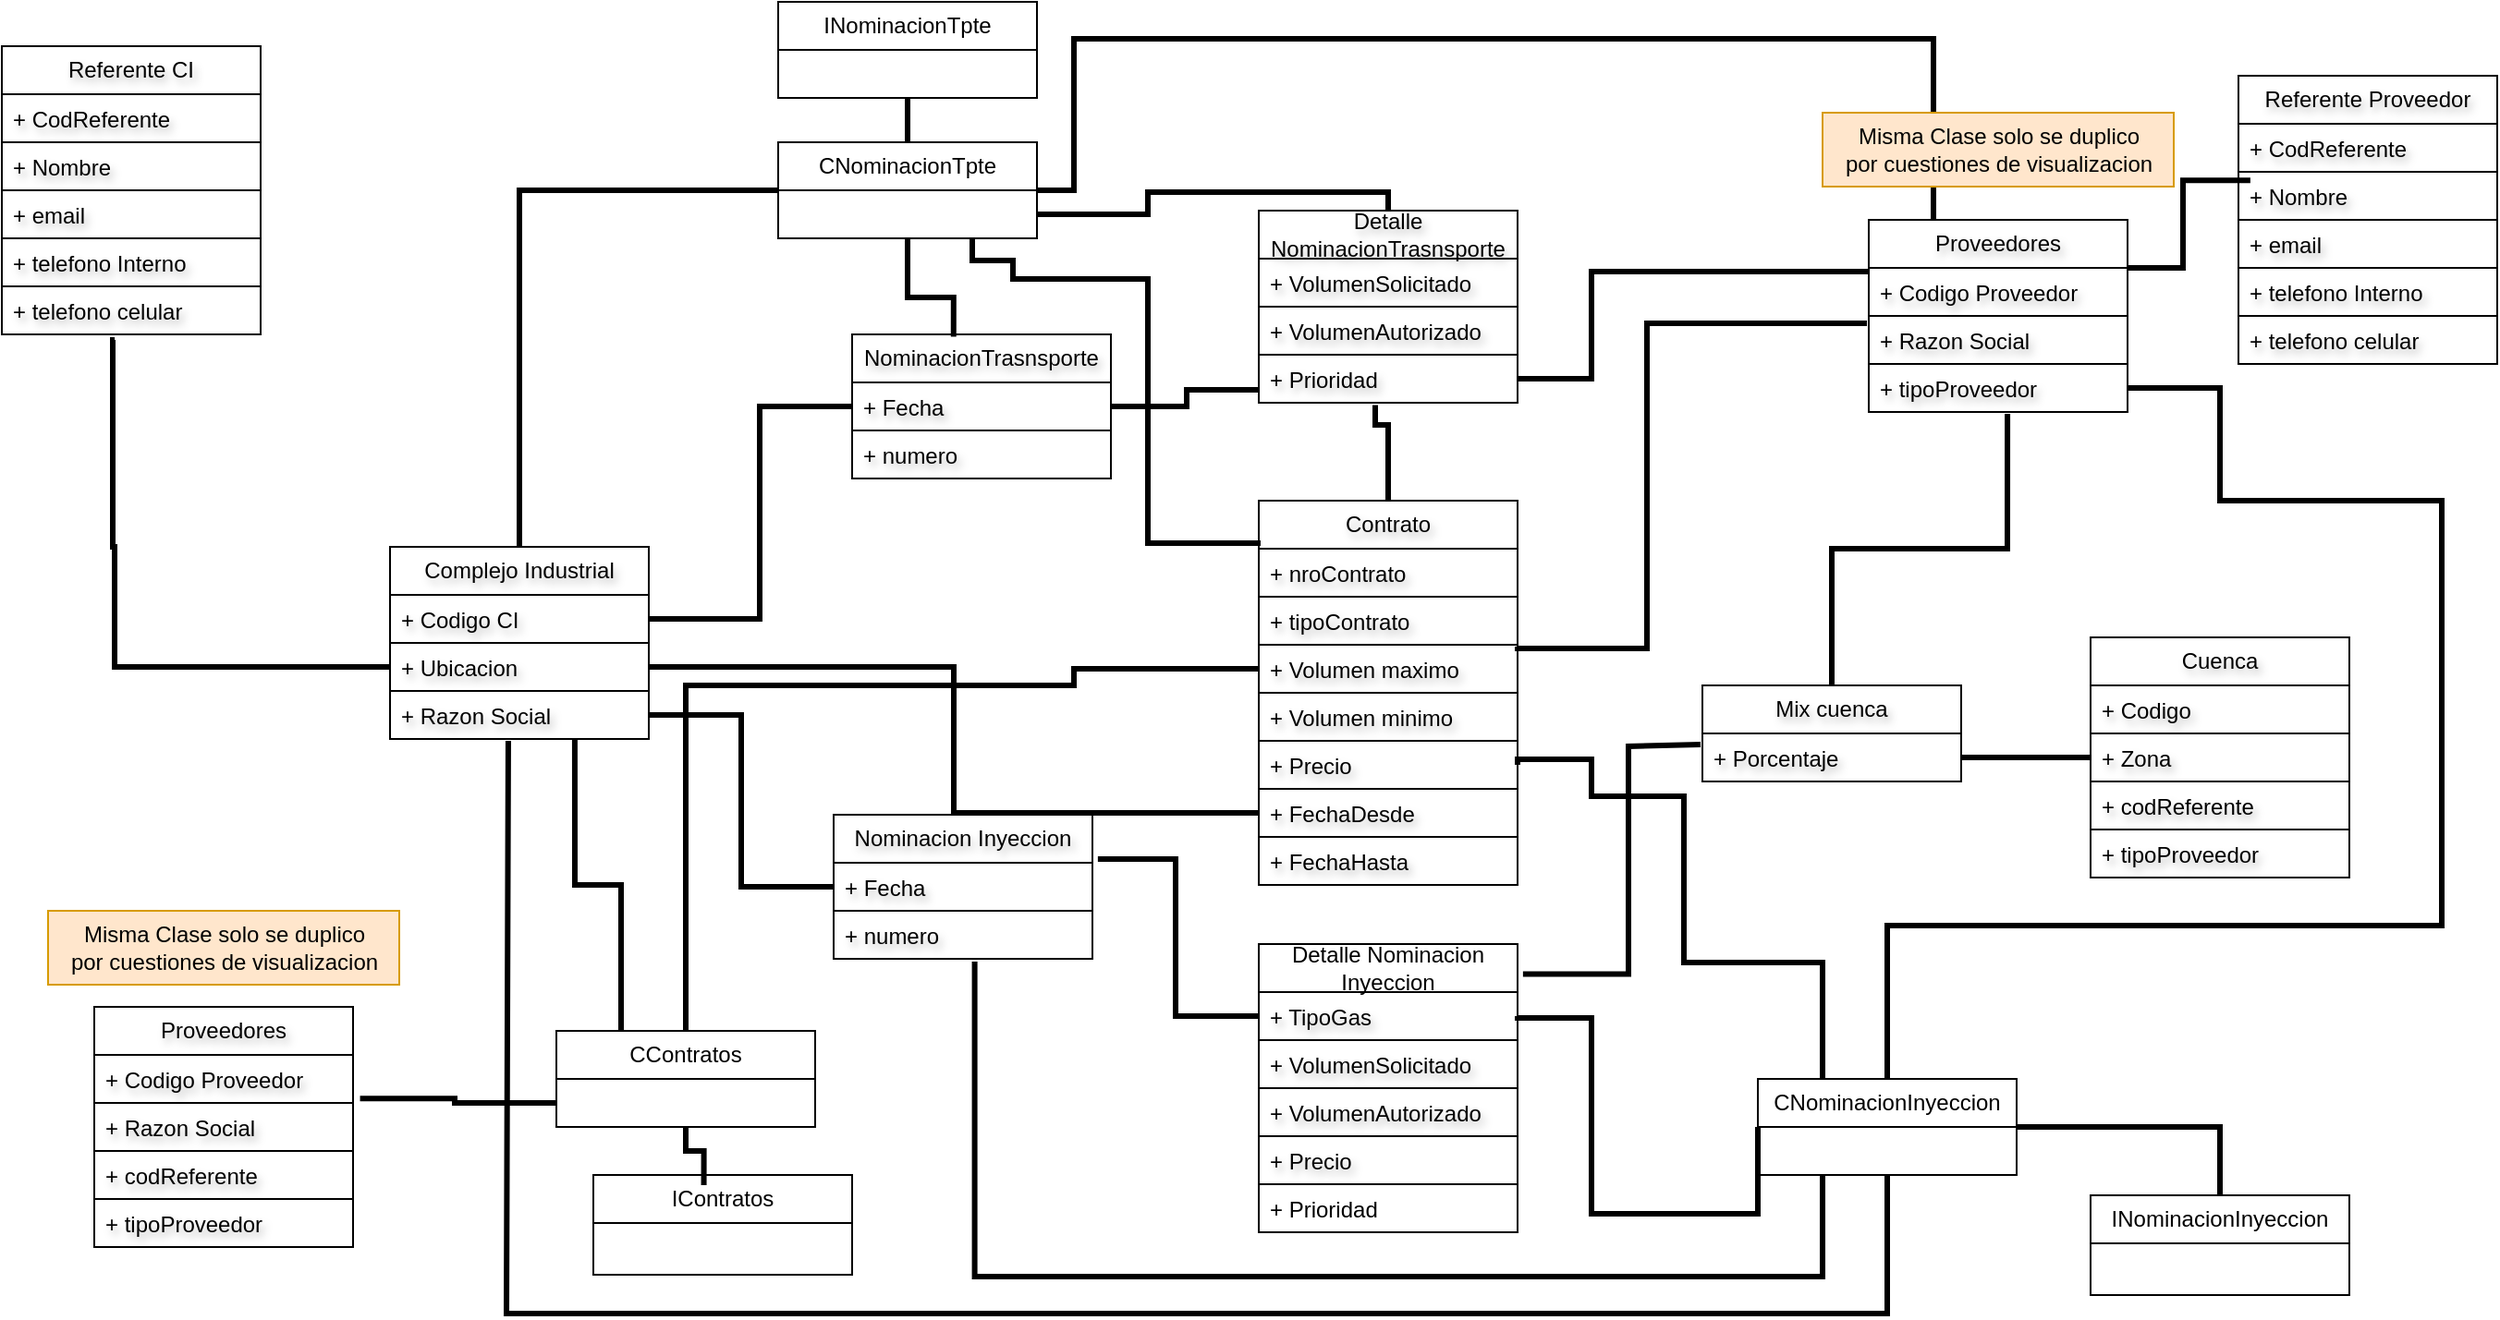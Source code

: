 <mxfile version="27.0.5">
  <diagram name="Página-1" id="GCe99-aJduzLaorJ3Yio">
    <mxGraphModel dx="3053" dy="875" grid="1" gridSize="10" guides="1" tooltips="1" connect="1" arrows="1" fold="1" page="1" pageScale="1" pageWidth="1169" pageHeight="827" background="#FFFFFF" math="0" shadow="0">
      <root>
        <mxCell id="0" />
        <mxCell id="1" parent="0" />
        <mxCell id="VGan7kLQPZTMeSA3ULGn-1" value="Complejo Industrial" style="swimlane;fontStyle=0;childLayout=stackLayout;horizontal=1;startSize=26;fillColor=none;horizontalStack=0;resizeParent=1;resizeParentMax=0;resizeLast=0;collapsible=1;marginBottom=0;whiteSpace=wrap;html=1;strokeColor=#000000;fontColor=light-dark(#000000,#000000);textShadow=1;labelBackgroundColor=none;" parent="1" vertex="1">
          <mxGeometry x="-540" y="325" width="140" height="104" as="geometry" />
        </mxCell>
        <mxCell id="VGan7kLQPZTMeSA3ULGn-2" value="+ Codigo CI" style="text;strokeColor=#000000;fillColor=none;align=left;verticalAlign=top;spacingLeft=4;spacingRight=4;overflow=hidden;rotatable=0;points=[[0,0.5],[1,0.5]];portConstraint=eastwest;whiteSpace=wrap;html=1;fontColor=light-dark(#000000,#000000);textShadow=1;labelBackgroundColor=none;" parent="VGan7kLQPZTMeSA3ULGn-1" vertex="1">
          <mxGeometry y="26" width="140" height="26" as="geometry" />
        </mxCell>
        <mxCell id="VGan7kLQPZTMeSA3ULGn-3" value="+ Ubicacion" style="text;strokeColor=#000000;fillColor=none;align=left;verticalAlign=top;spacingLeft=4;spacingRight=4;overflow=hidden;rotatable=0;points=[[0,0.5],[1,0.5]];portConstraint=eastwest;whiteSpace=wrap;html=1;fontColor=light-dark(#000000,#000000);textShadow=1;labelBackgroundColor=none;" parent="VGan7kLQPZTMeSA3ULGn-1" vertex="1">
          <mxGeometry y="52" width="140" height="26" as="geometry" />
        </mxCell>
        <mxCell id="VGan7kLQPZTMeSA3ULGn-4" value="+ Razon Social" style="text;strokeColor=#000000;fillColor=none;align=left;verticalAlign=top;spacingLeft=4;spacingRight=4;overflow=hidden;rotatable=0;points=[[0,0.5],[1,0.5]];portConstraint=eastwest;whiteSpace=wrap;html=1;fontColor=light-dark(#000000,#000000);textShadow=1;labelBackgroundColor=none;" parent="VGan7kLQPZTMeSA3ULGn-1" vertex="1">
          <mxGeometry y="78" width="140" height="26" as="geometry" />
        </mxCell>
        <mxCell id="VGan7kLQPZTMeSA3ULGn-10" value="Referente CI" style="swimlane;fontStyle=0;childLayout=stackLayout;horizontal=1;startSize=26;fillColor=none;horizontalStack=0;resizeParent=1;resizeParentMax=0;resizeLast=0;collapsible=1;marginBottom=0;whiteSpace=wrap;html=1;strokeColor=#000000;fontColor=light-dark(#000000,#000000);textShadow=1;labelBackgroundColor=none;" parent="1" vertex="1">
          <mxGeometry x="-750" y="54" width="140" height="156" as="geometry" />
        </mxCell>
        <mxCell id="VGan7kLQPZTMeSA3ULGn-11" value="+ CodReferente" style="text;strokeColor=#000000;fillColor=none;align=left;verticalAlign=top;spacingLeft=4;spacingRight=4;overflow=hidden;rotatable=0;points=[[0,0.5],[1,0.5]];portConstraint=eastwest;whiteSpace=wrap;html=1;fontColor=light-dark(#000000,#000000);textShadow=1;labelBackgroundColor=none;" parent="VGan7kLQPZTMeSA3ULGn-10" vertex="1">
          <mxGeometry y="26" width="140" height="26" as="geometry" />
        </mxCell>
        <mxCell id="VGan7kLQPZTMeSA3ULGn-12" value="+ Nombre" style="text;strokeColor=#000000;fillColor=none;align=left;verticalAlign=top;spacingLeft=4;spacingRight=4;overflow=hidden;rotatable=0;points=[[0,0.5],[1,0.5]];portConstraint=eastwest;whiteSpace=wrap;html=1;fontColor=light-dark(#000000,#000000);textShadow=1;labelBackgroundColor=none;" parent="VGan7kLQPZTMeSA3ULGn-10" vertex="1">
          <mxGeometry y="52" width="140" height="26" as="geometry" />
        </mxCell>
        <mxCell id="VGan7kLQPZTMeSA3ULGn-13" value="+ email" style="text;strokeColor=#000000;fillColor=none;align=left;verticalAlign=top;spacingLeft=4;spacingRight=4;overflow=hidden;rotatable=0;points=[[0,0.5],[1,0.5]];portConstraint=eastwest;whiteSpace=wrap;html=1;fontColor=light-dark(#000000,#000000);textShadow=1;labelBackgroundColor=none;" parent="VGan7kLQPZTMeSA3ULGn-10" vertex="1">
          <mxGeometry y="78" width="140" height="26" as="geometry" />
        </mxCell>
        <mxCell id="VGan7kLQPZTMeSA3ULGn-14" value="+ telefono Interno" style="text;strokeColor=#000000;fillColor=none;align=left;verticalAlign=top;spacingLeft=4;spacingRight=4;overflow=hidden;rotatable=0;points=[[0,0.5],[1,0.5]];portConstraint=eastwest;whiteSpace=wrap;html=1;fontColor=light-dark(#000000,#000000);textShadow=1;labelBackgroundColor=none;" parent="VGan7kLQPZTMeSA3ULGn-10" vertex="1">
          <mxGeometry y="104" width="140" height="26" as="geometry" />
        </mxCell>
        <mxCell id="VGan7kLQPZTMeSA3ULGn-15" value="+ telefono celular" style="text;strokeColor=#000000;fillColor=none;align=left;verticalAlign=top;spacingLeft=4;spacingRight=4;overflow=hidden;rotatable=0;points=[[0,0.5],[1,0.5]];portConstraint=eastwest;whiteSpace=wrap;html=1;fontColor=light-dark(#000000,#000000);textShadow=1;labelBackgroundColor=none;" parent="VGan7kLQPZTMeSA3ULGn-10" vertex="1">
          <mxGeometry y="130" width="140" height="26" as="geometry" />
        </mxCell>
        <mxCell id="VGan7kLQPZTMeSA3ULGn-16" value="Proveedores" style="swimlane;fontStyle=0;childLayout=stackLayout;horizontal=1;startSize=26;fillColor=none;horizontalStack=0;resizeParent=1;resizeParentMax=0;resizeLast=0;collapsible=1;marginBottom=0;whiteSpace=wrap;html=1;strokeColor=#000000;fontColor=light-dark(#000000,#000000);textShadow=1;labelBackgroundColor=none;" parent="1" vertex="1">
          <mxGeometry x="260" y="148" width="140" height="104" as="geometry" />
        </mxCell>
        <mxCell id="VGan7kLQPZTMeSA3ULGn-17" value="+ Codigo Proveedor" style="text;strokeColor=#000000;fillColor=none;align=left;verticalAlign=top;spacingLeft=4;spacingRight=4;overflow=hidden;rotatable=0;points=[[0,0.5],[1,0.5]];portConstraint=eastwest;whiteSpace=wrap;html=1;fontColor=light-dark(#000000,#000000);textShadow=1;labelBackgroundColor=none;" parent="VGan7kLQPZTMeSA3ULGn-16" vertex="1">
          <mxGeometry y="26" width="140" height="26" as="geometry" />
        </mxCell>
        <mxCell id="VGan7kLQPZTMeSA3ULGn-19" value="+ Razon Social" style="text;strokeColor=#000000;fillColor=none;align=left;verticalAlign=top;spacingLeft=4;spacingRight=4;overflow=hidden;rotatable=0;points=[[0,0.5],[1,0.5]];portConstraint=eastwest;whiteSpace=wrap;html=1;fontColor=light-dark(#000000,#000000);textShadow=1;labelBackgroundColor=none;" parent="VGan7kLQPZTMeSA3ULGn-16" vertex="1">
          <mxGeometry y="52" width="140" height="26" as="geometry" />
        </mxCell>
        <mxCell id="VGan7kLQPZTMeSA3ULGn-21" value="+ tipoProveedor" style="text;strokeColor=#000000;fillColor=none;align=left;verticalAlign=top;spacingLeft=4;spacingRight=4;overflow=hidden;rotatable=0;points=[[0,0.5],[1,0.5]];portConstraint=eastwest;whiteSpace=wrap;html=1;fontColor=light-dark(#000000,#000000);textShadow=1;labelBackgroundColor=none;" parent="VGan7kLQPZTMeSA3ULGn-16" vertex="1">
          <mxGeometry y="78" width="140" height="26" as="geometry" />
        </mxCell>
        <mxCell id="VGan7kLQPZTMeSA3ULGn-22" value="Referente Proveedor" style="swimlane;fontStyle=0;childLayout=stackLayout;horizontal=1;startSize=26;fillColor=none;horizontalStack=0;resizeParent=1;resizeParentMax=0;resizeLast=0;collapsible=1;marginBottom=0;whiteSpace=wrap;html=1;strokeColor=#000000;fontColor=light-dark(#000000,#000000);textShadow=1;labelBackgroundColor=none;" parent="1" vertex="1">
          <mxGeometry x="460" y="70" width="140" height="156" as="geometry" />
        </mxCell>
        <mxCell id="VGan7kLQPZTMeSA3ULGn-23" value="+ CodReferente" style="text;strokeColor=#000000;fillColor=none;align=left;verticalAlign=top;spacingLeft=4;spacingRight=4;overflow=hidden;rotatable=0;points=[[0,0.5],[1,0.5]];portConstraint=eastwest;whiteSpace=wrap;html=1;fontColor=light-dark(#000000,#000000);textShadow=1;labelBackgroundColor=none;" parent="VGan7kLQPZTMeSA3ULGn-22" vertex="1">
          <mxGeometry y="26" width="140" height="26" as="geometry" />
        </mxCell>
        <mxCell id="VGan7kLQPZTMeSA3ULGn-24" value="+ Nombre" style="text;strokeColor=#000000;fillColor=none;align=left;verticalAlign=top;spacingLeft=4;spacingRight=4;overflow=hidden;rotatable=0;points=[[0,0.5],[1,0.5]];portConstraint=eastwest;whiteSpace=wrap;html=1;fontColor=light-dark(#000000,#000000);textShadow=1;labelBackgroundColor=none;" parent="VGan7kLQPZTMeSA3ULGn-22" vertex="1">
          <mxGeometry y="52" width="140" height="26" as="geometry" />
        </mxCell>
        <mxCell id="VGan7kLQPZTMeSA3ULGn-25" value="+ email" style="text;strokeColor=#000000;fillColor=none;align=left;verticalAlign=top;spacingLeft=4;spacingRight=4;overflow=hidden;rotatable=0;points=[[0,0.5],[1,0.5]];portConstraint=eastwest;whiteSpace=wrap;html=1;fontColor=light-dark(#000000,#000000);textShadow=1;labelBackgroundColor=none;" parent="VGan7kLQPZTMeSA3ULGn-22" vertex="1">
          <mxGeometry y="78" width="140" height="26" as="geometry" />
        </mxCell>
        <mxCell id="VGan7kLQPZTMeSA3ULGn-26" value="+ telefono Interno" style="text;strokeColor=#000000;fillColor=none;align=left;verticalAlign=top;spacingLeft=4;spacingRight=4;overflow=hidden;rotatable=0;points=[[0,0.5],[1,0.5]];portConstraint=eastwest;whiteSpace=wrap;html=1;fontColor=light-dark(#000000,#000000);textShadow=1;labelBackgroundColor=none;" parent="VGan7kLQPZTMeSA3ULGn-22" vertex="1">
          <mxGeometry y="104" width="140" height="26" as="geometry" />
        </mxCell>
        <mxCell id="VGan7kLQPZTMeSA3ULGn-27" value="+ telefono celular" style="text;strokeColor=#000000;fillColor=none;align=left;verticalAlign=top;spacingLeft=4;spacingRight=4;overflow=hidden;rotatable=0;points=[[0,0.5],[1,0.5]];portConstraint=eastwest;whiteSpace=wrap;html=1;fontColor=light-dark(#000000,#000000);textShadow=1;labelBackgroundColor=none;" parent="VGan7kLQPZTMeSA3ULGn-22" vertex="1">
          <mxGeometry y="130" width="140" height="26" as="geometry" />
        </mxCell>
        <mxCell id="VGan7kLQPZTMeSA3ULGn-28" value="Cuenca" style="swimlane;fontStyle=0;childLayout=stackLayout;horizontal=1;startSize=26;fillColor=none;horizontalStack=0;resizeParent=1;resizeParentMax=0;resizeLast=0;collapsible=1;marginBottom=0;whiteSpace=wrap;html=1;strokeColor=#000000;fontColor=light-dark(#000000,#000000);textShadow=1;labelBackgroundColor=none;" parent="1" vertex="1">
          <mxGeometry x="380" y="374" width="140" height="130" as="geometry" />
        </mxCell>
        <mxCell id="VGan7kLQPZTMeSA3ULGn-29" value="+ Codigo" style="text;strokeColor=#000000;fillColor=none;align=left;verticalAlign=top;spacingLeft=4;spacingRight=4;overflow=hidden;rotatable=0;points=[[0,0.5],[1,0.5]];portConstraint=eastwest;whiteSpace=wrap;html=1;fontColor=light-dark(#000000,#000000);textShadow=1;labelBackgroundColor=none;" parent="VGan7kLQPZTMeSA3ULGn-28" vertex="1">
          <mxGeometry y="26" width="140" height="26" as="geometry" />
        </mxCell>
        <mxCell id="VGan7kLQPZTMeSA3ULGn-30" value="+ Zona" style="text;strokeColor=#000000;fillColor=none;align=left;verticalAlign=top;spacingLeft=4;spacingRight=4;overflow=hidden;rotatable=0;points=[[0,0.5],[1,0.5]];portConstraint=eastwest;whiteSpace=wrap;html=1;fontColor=light-dark(#000000,#000000);textShadow=1;labelBackgroundColor=none;" parent="VGan7kLQPZTMeSA3ULGn-28" vertex="1">
          <mxGeometry y="52" width="140" height="26" as="geometry" />
        </mxCell>
        <mxCell id="VGan7kLQPZTMeSA3ULGn-31" value="+ codReferente" style="text;strokeColor=#000000;fillColor=none;align=left;verticalAlign=top;spacingLeft=4;spacingRight=4;overflow=hidden;rotatable=0;points=[[0,0.5],[1,0.5]];portConstraint=eastwest;whiteSpace=wrap;html=1;fontColor=light-dark(#000000,#000000);textShadow=1;labelBackgroundColor=none;" parent="VGan7kLQPZTMeSA3ULGn-28" vertex="1">
          <mxGeometry y="78" width="140" height="26" as="geometry" />
        </mxCell>
        <mxCell id="VGan7kLQPZTMeSA3ULGn-32" value="+ tipoProveedor" style="text;strokeColor=#000000;fillColor=none;align=left;verticalAlign=top;spacingLeft=4;spacingRight=4;overflow=hidden;rotatable=0;points=[[0,0.5],[1,0.5]];portConstraint=eastwest;whiteSpace=wrap;html=1;fontColor=light-dark(#000000,#000000);textShadow=1;labelBackgroundColor=none;" parent="VGan7kLQPZTMeSA3ULGn-28" vertex="1">
          <mxGeometry y="104" width="140" height="26" as="geometry" />
        </mxCell>
        <mxCell id="VGan7kLQPZTMeSA3ULGn-33" value="Mix cuenca" style="swimlane;fontStyle=0;childLayout=stackLayout;horizontal=1;startSize=26;fillColor=none;horizontalStack=0;resizeParent=1;resizeParentMax=0;resizeLast=0;collapsible=1;marginBottom=0;whiteSpace=wrap;html=1;strokeColor=#000000;fontColor=light-dark(#000000,#000000);textShadow=1;labelBackgroundColor=none;" parent="1" vertex="1">
          <mxGeometry x="170" y="400" width="140" height="52" as="geometry" />
        </mxCell>
        <mxCell id="VGan7kLQPZTMeSA3ULGn-36" value="+ Porcentaje" style="text;strokeColor=#000000;fillColor=none;align=left;verticalAlign=top;spacingLeft=4;spacingRight=4;overflow=hidden;rotatable=0;points=[[0,0.5],[1,0.5]];portConstraint=eastwest;whiteSpace=wrap;html=1;fontColor=light-dark(#000000,#000000);textShadow=1;labelBackgroundColor=none;" parent="VGan7kLQPZTMeSA3ULGn-33" vertex="1">
          <mxGeometry y="26" width="140" height="26" as="geometry" />
        </mxCell>
        <mxCell id="VGan7kLQPZTMeSA3ULGn-39" value="NominacionTrasnsporte" style="swimlane;fontStyle=0;childLayout=stackLayout;horizontal=1;startSize=26;fillColor=none;horizontalStack=0;resizeParent=1;resizeParentMax=0;resizeLast=0;collapsible=1;marginBottom=0;whiteSpace=wrap;html=1;strokeColor=#000000;fontColor=light-dark(#000000,#000000);textShadow=1;labelBackgroundColor=none;" parent="1" vertex="1">
          <mxGeometry x="-290" y="210" width="140" height="78" as="geometry" />
        </mxCell>
        <mxCell id="VGan7kLQPZTMeSA3ULGn-41" value="+ Fecha" style="text;strokeColor=#000000;fillColor=none;align=left;verticalAlign=top;spacingLeft=4;spacingRight=4;overflow=hidden;rotatable=0;points=[[0,0.5],[1,0.5]];portConstraint=eastwest;whiteSpace=wrap;html=1;fontColor=light-dark(#000000,#000000);textShadow=1;labelBackgroundColor=none;" parent="VGan7kLQPZTMeSA3ULGn-39" vertex="1">
          <mxGeometry y="26" width="140" height="26" as="geometry" />
        </mxCell>
        <mxCell id="VGan7kLQPZTMeSA3ULGn-42" value="+ numero" style="text;strokeColor=#000000;fillColor=none;align=left;verticalAlign=top;spacingLeft=4;spacingRight=4;overflow=hidden;rotatable=0;points=[[0,0.5],[1,0.5]];portConstraint=eastwest;whiteSpace=wrap;html=1;fontColor=light-dark(#000000,#000000);textShadow=1;labelBackgroundColor=none;" parent="VGan7kLQPZTMeSA3ULGn-39" vertex="1">
          <mxGeometry y="52" width="140" height="26" as="geometry" />
        </mxCell>
        <mxCell id="VGan7kLQPZTMeSA3ULGn-43" value="Detalle NominacionTrasnsporte" style="swimlane;fontStyle=0;childLayout=stackLayout;horizontal=1;startSize=26;fillColor=none;horizontalStack=0;resizeParent=1;resizeParentMax=0;resizeLast=0;collapsible=1;marginBottom=0;whiteSpace=wrap;html=1;strokeColor=#000000;fontColor=light-dark(#000000,#000000);textShadow=1;labelBackgroundColor=none;" parent="1" vertex="1">
          <mxGeometry x="-70" y="143" width="140" height="104" as="geometry" />
        </mxCell>
        <mxCell id="VGan7kLQPZTMeSA3ULGn-54" value="+ VolumenSolicitado" style="text;strokeColor=#000000;fillColor=none;align=left;verticalAlign=top;spacingLeft=4;spacingRight=4;overflow=hidden;rotatable=0;points=[[0,0.5],[1,0.5]];portConstraint=eastwest;whiteSpace=wrap;html=1;fontColor=light-dark(#000000,#000000);textShadow=1;labelBackgroundColor=none;" parent="VGan7kLQPZTMeSA3ULGn-43" vertex="1">
          <mxGeometry y="26" width="140" height="26" as="geometry" />
        </mxCell>
        <mxCell id="VGan7kLQPZTMeSA3ULGn-77" value="+ VolumenAutorizado" style="text;strokeColor=#000000;fillColor=none;align=left;verticalAlign=top;spacingLeft=4;spacingRight=4;overflow=hidden;rotatable=0;points=[[0,0.5],[1,0.5]];portConstraint=eastwest;whiteSpace=wrap;html=1;fontColor=light-dark(#000000,#000000);textShadow=1;labelBackgroundColor=none;" parent="VGan7kLQPZTMeSA3ULGn-43" vertex="1">
          <mxGeometry y="52" width="140" height="26" as="geometry" />
        </mxCell>
        <mxCell id="VGan7kLQPZTMeSA3ULGn-83" value="+ Prioridad" style="text;strokeColor=#000000;fillColor=none;align=left;verticalAlign=top;spacingLeft=4;spacingRight=4;overflow=hidden;rotatable=0;points=[[0,0.5],[1,0.5]];portConstraint=eastwest;whiteSpace=wrap;html=1;fontColor=light-dark(#000000,#000000);textShadow=1;labelBackgroundColor=none;" parent="VGan7kLQPZTMeSA3ULGn-43" vertex="1">
          <mxGeometry y="78" width="140" height="26" as="geometry" />
        </mxCell>
        <mxCell id="VGan7kLQPZTMeSA3ULGn-48" value="Contrato" style="swimlane;fontStyle=0;childLayout=stackLayout;horizontal=1;startSize=26;fillColor=none;horizontalStack=0;resizeParent=1;resizeParentMax=0;resizeLast=0;collapsible=1;marginBottom=0;whiteSpace=wrap;html=1;strokeColor=#000000;fontColor=light-dark(#000000,#000000);textShadow=1;labelBackgroundColor=none;" parent="1" vertex="1">
          <mxGeometry x="-70" y="300" width="140" height="208" as="geometry" />
        </mxCell>
        <mxCell id="VGan7kLQPZTMeSA3ULGn-51" value="+ nroContrato" style="text;strokeColor=#000000;fillColor=none;align=left;verticalAlign=top;spacingLeft=4;spacingRight=4;overflow=hidden;rotatable=0;points=[[0,0.5],[1,0.5]];portConstraint=eastwest;whiteSpace=wrap;html=1;fontColor=light-dark(#000000,#000000);textShadow=1;labelBackgroundColor=none;" parent="VGan7kLQPZTMeSA3ULGn-48" vertex="1">
          <mxGeometry y="26" width="140" height="26" as="geometry" />
        </mxCell>
        <mxCell id="32Bs2RYFJgBPCzU-_EG5-1" value="+ tipoContrato" style="text;strokeColor=#000000;fillColor=none;align=left;verticalAlign=top;spacingLeft=4;spacingRight=4;overflow=hidden;rotatable=0;points=[[0,0.5],[1,0.5]];portConstraint=eastwest;whiteSpace=wrap;html=1;fontColor=light-dark(#000000,#000000);textShadow=1;labelBackgroundColor=none;" vertex="1" parent="VGan7kLQPZTMeSA3ULGn-48">
          <mxGeometry y="52" width="140" height="26" as="geometry" />
        </mxCell>
        <mxCell id="VGan7kLQPZTMeSA3ULGn-52" value="+ Volumen maximo" style="text;strokeColor=#000000;fillColor=none;align=left;verticalAlign=top;spacingLeft=4;spacingRight=4;overflow=hidden;rotatable=0;points=[[0,0.5],[1,0.5]];portConstraint=eastwest;whiteSpace=wrap;html=1;fontColor=light-dark(#000000,#000000);textShadow=1;labelBackgroundColor=none;" parent="VGan7kLQPZTMeSA3ULGn-48" vertex="1">
          <mxGeometry y="78" width="140" height="26" as="geometry" />
        </mxCell>
        <mxCell id="VGan7kLQPZTMeSA3ULGn-53" value="+ Volumen minimo" style="text;strokeColor=#000000;fillColor=none;align=left;verticalAlign=top;spacingLeft=4;spacingRight=4;overflow=hidden;rotatable=0;points=[[0,0.5],[1,0.5]];portConstraint=eastwest;whiteSpace=wrap;html=1;fontColor=light-dark(#000000,#000000);textShadow=1;labelBackgroundColor=none;" parent="VGan7kLQPZTMeSA3ULGn-48" vertex="1">
          <mxGeometry y="104" width="140" height="26" as="geometry" />
        </mxCell>
        <mxCell id="VGan7kLQPZTMeSA3ULGn-81" value="+ Precio" style="text;strokeColor=#000000;fillColor=none;align=left;verticalAlign=top;spacingLeft=4;spacingRight=4;overflow=hidden;rotatable=0;points=[[0,0.5],[1,0.5]];portConstraint=eastwest;whiteSpace=wrap;html=1;fontColor=light-dark(#000000,#000000);textShadow=1;labelBackgroundColor=none;" parent="VGan7kLQPZTMeSA3ULGn-48" vertex="1">
          <mxGeometry y="130" width="140" height="26" as="geometry" />
        </mxCell>
        <mxCell id="7eYW0PazJ9Sigi7mt6hR-1" value="+ FechaDesde" style="text;strokeColor=#000000;fillColor=none;align=left;verticalAlign=top;spacingLeft=4;spacingRight=4;overflow=hidden;rotatable=0;points=[[0,0.5],[1,0.5]];portConstraint=eastwest;whiteSpace=wrap;html=1;fontColor=light-dark(#000000,#000000);textShadow=1;labelBackgroundColor=none;" parent="VGan7kLQPZTMeSA3ULGn-48" vertex="1">
          <mxGeometry y="156" width="140" height="26" as="geometry" />
        </mxCell>
        <mxCell id="7eYW0PazJ9Sigi7mt6hR-2" value="+ FechaHasta" style="text;strokeColor=#000000;fillColor=none;align=left;verticalAlign=top;spacingLeft=4;spacingRight=4;overflow=hidden;rotatable=0;points=[[0,0.5],[1,0.5]];portConstraint=eastwest;whiteSpace=wrap;html=1;fontColor=light-dark(#000000,#000000);textShadow=1;labelBackgroundColor=none;" parent="VGan7kLQPZTMeSA3ULGn-48" vertex="1">
          <mxGeometry y="182" width="140" height="26" as="geometry" />
        </mxCell>
        <mxCell id="VGan7kLQPZTMeSA3ULGn-55" value="Nominacion Inyeccion" style="swimlane;fontStyle=0;childLayout=stackLayout;horizontal=1;startSize=26;fillColor=none;horizontalStack=0;resizeParent=1;resizeParentMax=0;resizeLast=0;collapsible=1;marginBottom=0;whiteSpace=wrap;html=1;strokeColor=#000000;fontColor=light-dark(#000000,#000000);textShadow=1;labelBackgroundColor=none;" parent="1" vertex="1">
          <mxGeometry x="-300" y="470" width="140" height="78" as="geometry" />
        </mxCell>
        <mxCell id="VGan7kLQPZTMeSA3ULGn-57" value="+ Fecha" style="text;strokeColor=#000000;fillColor=none;align=left;verticalAlign=top;spacingLeft=4;spacingRight=4;overflow=hidden;rotatable=0;points=[[0,0.5],[1,0.5]];portConstraint=eastwest;whiteSpace=wrap;html=1;fontColor=light-dark(#000000,#000000);textShadow=1;labelBackgroundColor=none;" parent="VGan7kLQPZTMeSA3ULGn-55" vertex="1">
          <mxGeometry y="26" width="140" height="26" as="geometry" />
        </mxCell>
        <mxCell id="VGan7kLQPZTMeSA3ULGn-58" value="+ numero" style="text;strokeColor=#000000;fillColor=none;align=left;verticalAlign=top;spacingLeft=4;spacingRight=4;overflow=hidden;rotatable=0;points=[[0,0.5],[1,0.5]];portConstraint=eastwest;whiteSpace=wrap;html=1;fontColor=light-dark(#000000,#000000);textShadow=1;labelBackgroundColor=none;" parent="VGan7kLQPZTMeSA3ULGn-55" vertex="1">
          <mxGeometry y="52" width="140" height="26" as="geometry" />
        </mxCell>
        <mxCell id="VGan7kLQPZTMeSA3ULGn-59" value="Detalle Nominacion Inyeccion" style="swimlane;fontStyle=0;childLayout=stackLayout;horizontal=1;startSize=26;fillColor=none;horizontalStack=0;resizeParent=1;resizeParentMax=0;resizeLast=0;collapsible=1;marginBottom=0;whiteSpace=wrap;html=1;strokeColor=#000000;fontColor=light-dark(#000000,#000000);" parent="1" vertex="1">
          <mxGeometry x="-70" y="540" width="140" height="156" as="geometry" />
        </mxCell>
        <mxCell id="VGan7kLQPZTMeSA3ULGn-66" value="+ TipoGas" style="text;strokeColor=#000000;fillColor=none;align=left;verticalAlign=top;spacingLeft=4;spacingRight=4;overflow=hidden;rotatable=0;points=[[0,0.5],[1,0.5]];portConstraint=eastwest;whiteSpace=wrap;html=1;fontColor=light-dark(#000000,#000000);textShadow=1;labelBackgroundColor=none;" parent="VGan7kLQPZTMeSA3ULGn-59" vertex="1">
          <mxGeometry y="26" width="140" height="26" as="geometry" />
        </mxCell>
        <mxCell id="VGan7kLQPZTMeSA3ULGn-65" value="+ VolumenSolicitado" style="text;strokeColor=#000000;fillColor=none;align=left;verticalAlign=top;spacingLeft=4;spacingRight=4;overflow=hidden;rotatable=0;points=[[0,0.5],[1,0.5]];portConstraint=eastwest;whiteSpace=wrap;html=1;fontColor=light-dark(#000000,#000000);textShadow=1;labelBackgroundColor=none;" parent="VGan7kLQPZTMeSA3ULGn-59" vertex="1">
          <mxGeometry y="52" width="140" height="26" as="geometry" />
        </mxCell>
        <mxCell id="VGan7kLQPZTMeSA3ULGn-78" value="+ VolumenAutorizado" style="text;strokeColor=#000000;fillColor=none;align=left;verticalAlign=top;spacingLeft=4;spacingRight=4;overflow=hidden;rotatable=0;points=[[0,0.5],[1,0.5]];portConstraint=eastwest;whiteSpace=wrap;html=1;fontColor=light-dark(#000000,#000000);textShadow=1;labelBackgroundColor=none;" parent="VGan7kLQPZTMeSA3ULGn-59" vertex="1">
          <mxGeometry y="78" width="140" height="26" as="geometry" />
        </mxCell>
        <mxCell id="VGan7kLQPZTMeSA3ULGn-82" value="+ Precio" style="text;strokeColor=#000000;fillColor=none;align=left;verticalAlign=top;spacingLeft=4;spacingRight=4;overflow=hidden;rotatable=0;points=[[0,0.5],[1,0.5]];portConstraint=eastwest;whiteSpace=wrap;html=1;fontColor=light-dark(#000000,#000000);textShadow=1;labelBackgroundColor=none;" parent="VGan7kLQPZTMeSA3ULGn-59" vertex="1">
          <mxGeometry y="104" width="140" height="26" as="geometry" />
        </mxCell>
        <mxCell id="VGan7kLQPZTMeSA3ULGn-84" value="+ Prioridad" style="text;strokeColor=#000000;fillColor=none;align=left;verticalAlign=top;spacingLeft=4;spacingRight=4;overflow=hidden;rotatable=0;points=[[0,0.5],[1,0.5]];portConstraint=eastwest;whiteSpace=wrap;html=1;fontColor=light-dark(#000000,#000000);" parent="VGan7kLQPZTMeSA3ULGn-59" vertex="1">
          <mxGeometry y="130" width="140" height="26" as="geometry" />
        </mxCell>
        <mxCell id="VGan7kLQPZTMeSA3ULGn-72" value="" style="endArrow=none;html=1;rounded=0;exitX=0;exitY=0.5;exitDx=0;exitDy=0;entryX=0.436;entryY=1.115;entryDx=0;entryDy=0;entryPerimeter=0;strokeColor=#000000;fontColor=light-dark(#000000,#000000);textShadow=1;labelBackgroundColor=none;edgeStyle=orthogonalEdgeStyle;strokeWidth=3;" parent="1" source="VGan7kLQPZTMeSA3ULGn-3" target="VGan7kLQPZTMeSA3ULGn-15" edge="1">
          <mxGeometry width="50" height="50" relative="1" as="geometry">
            <mxPoint x="-150" y="570" as="sourcePoint" />
            <mxPoint x="-100" y="520" as="targetPoint" />
            <Array as="points">
              <mxPoint x="-689" y="390" />
              <mxPoint x="-689" y="325" />
              <mxPoint x="-690" y="213" />
            </Array>
          </mxGeometry>
        </mxCell>
        <mxCell id="VGan7kLQPZTMeSA3ULGn-73" value="" style="endArrow=none;html=1;rounded=0;exitX=1;exitY=0.5;exitDx=0;exitDy=0;edgeStyle=orthogonalEdgeStyle;strokeColor=#000000;fontColor=light-dark(#000000,#000000);textShadow=1;labelBackgroundColor=none;strokeWidth=3;entryX=0;entryY=0.5;entryDx=0;entryDy=0;" parent="1" source="VGan7kLQPZTMeSA3ULGn-2" target="VGan7kLQPZTMeSA3ULGn-41" edge="1">
          <mxGeometry width="50" height="50" relative="1" as="geometry">
            <mxPoint x="-150" y="570" as="sourcePoint" />
            <mxPoint x="-340" y="250" as="targetPoint" />
            <Array as="points">
              <mxPoint x="-340" y="364" />
              <mxPoint x="-340" y="249" />
            </Array>
          </mxGeometry>
        </mxCell>
        <mxCell id="VGan7kLQPZTMeSA3ULGn-74" value="" style="endArrow=none;html=1;rounded=0;exitX=1;exitY=0.5;exitDx=0;exitDy=0;entryX=0;entryY=0.5;entryDx=0;entryDy=0;edgeStyle=orthogonalEdgeStyle;strokeColor=#000000;fontColor=light-dark(#000000,#000000);textShadow=1;labelBackgroundColor=none;strokeWidth=3;" parent="1" source="VGan7kLQPZTMeSA3ULGn-3" target="7eYW0PazJ9Sigi7mt6hR-1" edge="1">
          <mxGeometry width="50" height="50" relative="1" as="geometry">
            <mxPoint x="-510" y="389" as="sourcePoint" />
            <mxPoint x="-70" y="379" as="targetPoint" />
          </mxGeometry>
        </mxCell>
        <mxCell id="VGan7kLQPZTMeSA3ULGn-75" value="" style="endArrow=none;html=1;rounded=0;exitX=1;exitY=0.5;exitDx=0;exitDy=0;entryX=0;entryY=0.5;entryDx=0;entryDy=0;edgeStyle=orthogonalEdgeStyle;strokeColor=#000000;fontColor=light-dark(#000000,#000000);textShadow=1;labelBackgroundColor=none;strokeWidth=3;" parent="1" source="VGan7kLQPZTMeSA3ULGn-4" target="VGan7kLQPZTMeSA3ULGn-57" edge="1">
          <mxGeometry width="50" height="50" relative="1" as="geometry">
            <mxPoint x="-500" y="399" as="sourcePoint" />
            <mxPoint x="-318" y="276" as="targetPoint" />
          </mxGeometry>
        </mxCell>
        <mxCell id="VGan7kLQPZTMeSA3ULGn-76" value="" style="endArrow=none;html=1;rounded=0;exitX=1.021;exitY=-0.077;exitDx=0;exitDy=0;edgeStyle=orthogonalEdgeStyle;exitPerimeter=0;strokeColor=#000000;fontColor=light-dark(#000000,#000000);textShadow=1;labelBackgroundColor=none;strokeWidth=3;entryX=0;entryY=0.5;entryDx=0;entryDy=0;" parent="1" source="VGan7kLQPZTMeSA3ULGn-57" target="VGan7kLQPZTMeSA3ULGn-66" edge="1">
          <mxGeometry width="50" height="50" relative="1" as="geometry">
            <mxPoint x="-510" y="441" as="sourcePoint" />
            <mxPoint x="-110" y="579" as="targetPoint" />
          </mxGeometry>
        </mxCell>
        <mxCell id="VGan7kLQPZTMeSA3ULGn-79" value="" style="endArrow=none;html=1;rounded=0;exitX=1;exitY=0.5;exitDx=0;exitDy=0;edgeStyle=orthogonalEdgeStyle;strokeColor=#000000;fontColor=light-dark(#000000,#000000);textShadow=1;labelBackgroundColor=none;strokeWidth=3;" parent="1" edge="1">
          <mxGeometry width="50" height="50" relative="1" as="geometry">
            <mxPoint x="-150" y="249" as="sourcePoint" />
            <mxPoint x="-70" y="240" as="targetPoint" />
            <Array as="points">
              <mxPoint x="-109" y="249" />
              <mxPoint x="-109" y="240" />
            </Array>
          </mxGeometry>
        </mxCell>
        <mxCell id="VGan7kLQPZTMeSA3ULGn-80" value="" style="endArrow=none;html=1;rounded=0;exitX=1;exitY=0.5;exitDx=0;exitDy=0;entryX=-0.007;entryY=0.154;entryDx=0;entryDy=0;edgeStyle=orthogonalEdgeStyle;entryPerimeter=0;strokeColor=#000000;fontColor=light-dark(#000000,#000000);textShadow=1;labelBackgroundColor=none;strokeWidth=3;" parent="1" target="VGan7kLQPZTMeSA3ULGn-19" edge="1">
          <mxGeometry width="50" height="50" relative="1" as="geometry">
            <mxPoint x="70" y="379" as="sourcePoint" />
            <mxPoint x="520" y="404.5" as="targetPoint" />
            <Array as="points">
              <mxPoint x="70" y="380" />
              <mxPoint x="140" y="380" />
              <mxPoint x="140" y="204" />
            </Array>
          </mxGeometry>
        </mxCell>
        <mxCell id="VGan7kLQPZTMeSA3ULGn-87" value="" style="endArrow=none;html=1;rounded=0;exitX=0;exitY=0.5;exitDx=0;exitDy=0;entryX=1;entryY=0.5;entryDx=0;entryDy=0;edgeStyle=orthogonalEdgeStyle;strokeColor=#000000;fontColor=light-dark(#000000,#000000);textShadow=1;labelBackgroundColor=none;strokeWidth=3;" parent="1" source="VGan7kLQPZTMeSA3ULGn-30" edge="1">
          <mxGeometry width="50" height="50" relative="1" as="geometry">
            <mxPoint x="80" y="675" as="sourcePoint" />
            <mxPoint x="310" y="439" as="targetPoint" />
          </mxGeometry>
        </mxCell>
        <mxCell id="VGan7kLQPZTMeSA3ULGn-88" value="" style="endArrow=none;html=1;rounded=0;exitX=0.5;exitY=0;exitDx=0;exitDy=0;entryX=0.536;entryY=1.038;entryDx=0;entryDy=0;edgeStyle=orthogonalEdgeStyle;entryPerimeter=0;strokeColor=#000000;fontColor=light-dark(#000000,#000000);textShadow=1;labelBackgroundColor=none;strokeWidth=3;" parent="1" source="VGan7kLQPZTMeSA3ULGn-33" target="VGan7kLQPZTMeSA3ULGn-21" edge="1">
          <mxGeometry width="50" height="50" relative="1" as="geometry">
            <mxPoint x="440" y="689" as="sourcePoint" />
            <mxPoint x="600" y="702" as="targetPoint" />
          </mxGeometry>
        </mxCell>
        <mxCell id="VGan7kLQPZTMeSA3ULGn-89" value="" style="endArrow=none;html=1;rounded=0;exitX=1;exitY=0.25;exitDx=0;exitDy=0;edgeStyle=orthogonalEdgeStyle;strokeColor=#000000;fontColor=light-dark(#000000,#000000);textShadow=1;labelBackgroundColor=none;strokeWidth=3;entryX=0.046;entryY=0.176;entryDx=0;entryDy=0;entryPerimeter=0;" parent="1" source="VGan7kLQPZTMeSA3ULGn-16" target="VGan7kLQPZTMeSA3ULGn-24" edge="1">
          <mxGeometry width="50" height="50" relative="1" as="geometry">
            <mxPoint x="670" y="637" as="sourcePoint" />
            <mxPoint x="530" y="130" as="targetPoint" />
          </mxGeometry>
        </mxCell>
        <mxCell id="VGan7kLQPZTMeSA3ULGn-92" value="" style="endArrow=none;html=1;rounded=0;exitX=1;exitY=0.5;exitDx=0;exitDy=0;entryX=0;entryY=0.077;entryDx=0;entryDy=0;edgeStyle=orthogonalEdgeStyle;entryPerimeter=0;strokeColor=#000000;fontColor=light-dark(#000000,#000000);textShadow=1;labelBackgroundColor=none;strokeWidth=3;" parent="1" source="VGan7kLQPZTMeSA3ULGn-83" target="VGan7kLQPZTMeSA3ULGn-17" edge="1">
          <mxGeometry width="50" height="50" relative="1" as="geometry">
            <mxPoint x="80" y="615" as="sourcePoint" />
            <mxPoint x="300" y="441" as="targetPoint" />
            <Array as="points">
              <mxPoint x="110" y="234" />
              <mxPoint x="110" y="176" />
            </Array>
          </mxGeometry>
        </mxCell>
        <mxCell id="tmYwOokxRj9vhpigLsNF-1" value="CNominacionTpte" style="swimlane;fontStyle=0;childLayout=stackLayout;horizontal=1;startSize=26;horizontalStack=0;resizeParent=1;resizeParentMax=0;resizeLast=0;collapsible=1;marginBottom=0;whiteSpace=wrap;html=1;strokeColor=light-dark(#000000,#000000);swimlaneFillColor=none;fillColor=#FFFFFF;fontColor=light-dark(#000000,#000000);" parent="1" vertex="1">
          <mxGeometry x="-330" y="106" width="140" height="52" as="geometry" />
        </mxCell>
        <mxCell id="tmYwOokxRj9vhpigLsNF-5" value="" style="endArrow=none;html=1;rounded=0;exitX=0.5;exitY=0;exitDx=0;exitDy=0;entryX=0;entryY=0.5;entryDx=0;entryDy=0;edgeStyle=orthogonalEdgeStyle;strokeColor=#000000;fontColor=light-dark(#000000,#000000);textShadow=1;labelBackgroundColor=none;strokeWidth=3;" parent="1" source="VGan7kLQPZTMeSA3ULGn-1" target="tmYwOokxRj9vhpigLsNF-1" edge="1">
          <mxGeometry width="50" height="50" relative="1" as="geometry">
            <mxPoint x="-390" y="374" as="sourcePoint" />
            <mxPoint x="-308.32" y="83.716" as="targetPoint" />
          </mxGeometry>
        </mxCell>
        <mxCell id="tmYwOokxRj9vhpigLsNF-7" value="" style="endArrow=none;html=1;rounded=0;exitX=0.392;exitY=0.016;exitDx=0;exitDy=0;entryX=0.5;entryY=1;entryDx=0;entryDy=0;edgeStyle=orthogonalEdgeStyle;strokeColor=#000000;fontColor=light-dark(#000000,#000000);textShadow=1;labelBackgroundColor=none;exitPerimeter=0;strokeWidth=3;" parent="1" source="VGan7kLQPZTMeSA3ULGn-39" target="tmYwOokxRj9vhpigLsNF-1" edge="1">
          <mxGeometry width="50" height="50" relative="1" as="geometry">
            <mxPoint x="-390" y="374" as="sourcePoint" />
            <mxPoint x="-236.22" y="139.72" as="targetPoint" />
            <Array as="points">
              <mxPoint x="-235" y="190" />
              <mxPoint x="-260" y="190" />
            </Array>
          </mxGeometry>
        </mxCell>
        <mxCell id="tmYwOokxRj9vhpigLsNF-8" value="" style="endArrow=none;html=1;rounded=0;entryX=0.25;entryY=0;entryDx=0;entryDy=0;edgeStyle=orthogonalEdgeStyle;strokeColor=#000000;fontColor=light-dark(#000000,#000000);textShadow=1;labelBackgroundColor=none;exitX=1;exitY=0.5;exitDx=0;exitDy=0;strokeWidth=3;" parent="1" source="tmYwOokxRj9vhpigLsNF-1" target="VGan7kLQPZTMeSA3ULGn-16" edge="1">
          <mxGeometry width="50" height="50" relative="1" as="geometry">
            <mxPoint x="-50" y="90" as="sourcePoint" />
            <mxPoint x="-60" y="218" as="targetPoint" />
            <Array as="points">
              <mxPoint x="-170" y="50" />
              <mxPoint x="295" y="50" />
            </Array>
          </mxGeometry>
        </mxCell>
        <mxCell id="tmYwOokxRj9vhpigLsNF-9" value="" style="endArrow=none;html=1;rounded=0;exitX=1;exitY=0.75;exitDx=0;exitDy=0;entryX=0.5;entryY=0;entryDx=0;entryDy=0;edgeStyle=orthogonalEdgeStyle;strokeColor=#000000;fontColor=light-dark(#000000,#000000);textShadow=1;labelBackgroundColor=none;strokeWidth=3;" parent="1" source="tmYwOokxRj9vhpigLsNF-1" target="VGan7kLQPZTMeSA3ULGn-43" edge="1">
          <mxGeometry width="50" height="50" relative="1" as="geometry">
            <mxPoint x="-167.76" y="106.57" as="sourcePoint" />
            <mxPoint x="-60" y="218" as="targetPoint" />
          </mxGeometry>
        </mxCell>
        <mxCell id="tmYwOokxRj9vhpigLsNF-10" value="" style="endArrow=none;html=1;rounded=0;exitX=0.75;exitY=1;exitDx=0;exitDy=0;entryX=0.007;entryY=-0.115;entryDx=0;entryDy=0;edgeStyle=orthogonalEdgeStyle;strokeColor=#000000;fontColor=light-dark(#000000,#000000);textShadow=1;labelBackgroundColor=none;strokeWidth=3;entryPerimeter=0;" parent="1" source="tmYwOokxRj9vhpigLsNF-1" edge="1" target="VGan7kLQPZTMeSA3ULGn-51">
          <mxGeometry width="50" height="50" relative="1" as="geometry">
            <mxPoint x="-203.18" y="136.288" as="sourcePoint" />
            <mxPoint x="-70" y="379" as="targetPoint" />
            <Array as="points">
              <mxPoint x="-225" y="170" />
              <mxPoint x="-203" y="170" />
              <mxPoint x="-203" y="180" />
              <mxPoint x="-130" y="180" />
              <mxPoint x="-130" y="323" />
            </Array>
          </mxGeometry>
        </mxCell>
        <mxCell id="tmYwOokxRj9vhpigLsNF-11" value="INominacionTpte" style="swimlane;fontStyle=0;childLayout=stackLayout;horizontal=1;startSize=26;horizontalStack=0;resizeParent=1;resizeParentMax=0;resizeLast=0;collapsible=1;marginBottom=0;whiteSpace=wrap;html=1;strokeColor=light-dark(#000000,#000000);swimlaneFillColor=none;fillColor=#FFFFFF;fontColor=light-dark(#000000,#000000);" parent="1" vertex="1">
          <mxGeometry x="-330" y="30" width="140" height="52" as="geometry" />
        </mxCell>
        <mxCell id="tmYwOokxRj9vhpigLsNF-12" value="" style="endArrow=none;startArrow=none;endFill=0;startFill=0;endSize=8;html=1;verticalAlign=bottom;labelBackgroundColor=none;strokeWidth=3;rounded=0;exitX=0.5;exitY=1;exitDx=0;exitDy=0;fontColor=light-dark(#000000,#000000);strokeColor=light-dark(#000000,#000000);" parent="1" source="tmYwOokxRj9vhpigLsNF-11" target="tmYwOokxRj9vhpigLsNF-1" edge="1">
          <mxGeometry width="160" relative="1" as="geometry">
            <mxPoint x="-90" y="100" as="sourcePoint" />
            <mxPoint x="70" y="100" as="targetPoint" />
          </mxGeometry>
        </mxCell>
        <mxCell id="tmYwOokxRj9vhpigLsNF-13" value="CNominacionInyeccion" style="swimlane;fontStyle=0;childLayout=stackLayout;horizontal=1;startSize=26;horizontalStack=0;resizeParent=1;resizeParentMax=0;resizeLast=0;collapsible=1;marginBottom=0;whiteSpace=wrap;html=1;strokeColor=light-dark(#000000,#000000);swimlaneFillColor=none;fillColor=#FFFFFF;fontColor=light-dark(#000000,#000000);" parent="1" vertex="1">
          <mxGeometry x="200" y="613" width="140" height="52" as="geometry" />
        </mxCell>
        <mxCell id="tmYwOokxRj9vhpigLsNF-14" value="INominacionInyeccion" style="swimlane;fontStyle=0;childLayout=stackLayout;horizontal=1;startSize=26;horizontalStack=0;resizeParent=1;resizeParentMax=0;resizeLast=0;collapsible=1;marginBottom=0;whiteSpace=wrap;html=1;strokeColor=light-dark(#000000,#000000);swimlaneFillColor=none;fillColor=#FFFFFF;fontColor=light-dark(#000000,#000000);" parent="1" vertex="1">
          <mxGeometry x="380" y="676" width="140" height="54" as="geometry" />
        </mxCell>
        <mxCell id="tmYwOokxRj9vhpigLsNF-15" value="" style="endArrow=none;html=1;rounded=0;exitX=0.457;exitY=1.038;exitDx=0;exitDy=0;entryX=0.5;entryY=1;entryDx=0;entryDy=0;edgeStyle=orthogonalEdgeStyle;strokeColor=#000000;fontColor=light-dark(#000000,#000000);textShadow=1;labelBackgroundColor=none;strokeWidth=3;exitPerimeter=0;" parent="1" target="tmYwOokxRj9vhpigLsNF-13" edge="1" source="VGan7kLQPZTMeSA3ULGn-4">
          <mxGeometry width="50" height="50" relative="1" as="geometry">
            <mxPoint x="-477.42" y="457.86" as="sourcePoint" />
            <mxPoint x="-290" y="545" as="targetPoint" />
            <Array as="points">
              <mxPoint x="-477" y="740" />
              <mxPoint x="270" y="740" />
            </Array>
          </mxGeometry>
        </mxCell>
        <mxCell id="tmYwOokxRj9vhpigLsNF-16" value="" style="endArrow=none;html=1;rounded=0;exitX=0.545;exitY=1.06;exitDx=0;exitDy=0;entryX=0.25;entryY=1;entryDx=0;entryDy=0;edgeStyle=orthogonalEdgeStyle;strokeColor=#000000;fontColor=light-dark(#000000,#000000);textShadow=1;labelBackgroundColor=none;strokeWidth=3;exitPerimeter=0;" parent="1" source="VGan7kLQPZTMeSA3ULGn-58" target="tmYwOokxRj9vhpigLsNF-13" edge="1">
          <mxGeometry width="50" height="50" relative="1" as="geometry">
            <mxPoint x="-467" y="468" as="sourcePoint" />
            <mxPoint x="320" y="722" as="targetPoint" />
            <Array as="points">
              <mxPoint x="-224" y="720" />
              <mxPoint x="235" y="720" />
            </Array>
          </mxGeometry>
        </mxCell>
        <mxCell id="tmYwOokxRj9vhpigLsNF-17" value="" style="endArrow=none;html=1;rounded=0;exitX=1;exitY=0.5;exitDx=0;exitDy=0;entryX=0;entryY=0.5;entryDx=0;entryDy=0;edgeStyle=orthogonalEdgeStyle;strokeColor=#000000;fontColor=light-dark(#000000,#000000);textShadow=1;labelBackgroundColor=none;strokeWidth=3;" parent="1" target="tmYwOokxRj9vhpigLsNF-13" edge="1">
          <mxGeometry width="50" height="50" relative="1" as="geometry">
            <mxPoint x="70" y="579" as="sourcePoint" />
            <mxPoint x="190" y="508" as="targetPoint" />
            <Array as="points">
              <mxPoint x="70" y="580" />
              <mxPoint x="110" y="580" />
              <mxPoint x="110" y="686" />
            </Array>
          </mxGeometry>
        </mxCell>
        <mxCell id="tmYwOokxRj9vhpigLsNF-18" value="" style="endArrow=none;html=1;rounded=0;exitX=1;exitY=0.5;exitDx=0;exitDy=0;entryX=0.5;entryY=0;entryDx=0;entryDy=0;edgeStyle=orthogonalEdgeStyle;strokeColor=#000000;fontColor=light-dark(#000000,#000000);textShadow=1;labelBackgroundColor=none;strokeWidth=3;" parent="1" source="tmYwOokxRj9vhpigLsNF-13" target="tmYwOokxRj9vhpigLsNF-14" edge="1">
          <mxGeometry width="50" height="50" relative="1" as="geometry">
            <mxPoint x="380" y="683" as="sourcePoint" />
            <mxPoint x="550" y="712" as="targetPoint" />
            <Array as="points">
              <mxPoint x="450" y="639" />
            </Array>
          </mxGeometry>
        </mxCell>
        <mxCell id="tmYwOokxRj9vhpigLsNF-19" value="" style="endArrow=none;html=1;rounded=0;exitX=1;exitY=0.5;exitDx=0;exitDy=0;entryX=0.5;entryY=0;entryDx=0;entryDy=0;edgeStyle=orthogonalEdgeStyle;strokeColor=#000000;fontColor=light-dark(#000000,#000000);textShadow=1;labelBackgroundColor=none;strokeWidth=3;" parent="1" target="tmYwOokxRj9vhpigLsNF-13" edge="1">
          <mxGeometry width="50" height="50" relative="1" as="geometry">
            <mxPoint x="400" y="239" as="sourcePoint" />
            <mxPoint x="260" y="706" as="targetPoint" />
            <Array as="points">
              <mxPoint x="450" y="239" />
              <mxPoint x="450" y="300" />
              <mxPoint x="570" y="300" />
              <mxPoint x="570" y="530" />
              <mxPoint x="270" y="530" />
            </Array>
          </mxGeometry>
        </mxCell>
        <mxCell id="tmYwOokxRj9vhpigLsNF-20" value="" style="endArrow=none;html=1;rounded=0;exitX=1;exitY=0.5;exitDx=0;exitDy=0;entryX=0.25;entryY=0;entryDx=0;entryDy=0;edgeStyle=orthogonalEdgeStyle;strokeColor=#000000;fontColor=light-dark(#000000,#000000);textShadow=1;labelBackgroundColor=none;strokeWidth=3;" parent="1" source="VGan7kLQPZTMeSA3ULGn-81" target="tmYwOokxRj9vhpigLsNF-13" edge="1">
          <mxGeometry width="50" height="50" relative="1" as="geometry">
            <mxPoint x="100" y="687" as="sourcePoint" />
            <mxPoint x="270" y="716" as="targetPoint" />
            <Array as="points">
              <mxPoint x="70" y="440" />
              <mxPoint x="110" y="440" />
              <mxPoint x="110" y="460" />
              <mxPoint x="160" y="460" />
              <mxPoint x="160" y="550" />
              <mxPoint x="235" y="550" />
            </Array>
          </mxGeometry>
        </mxCell>
        <mxCell id="tmYwOokxRj9vhpigLsNF-21" value="Proveedores" style="swimlane;fontStyle=0;childLayout=stackLayout;horizontal=1;startSize=26;fillColor=none;horizontalStack=0;resizeParent=1;resizeParentMax=0;resizeLast=0;collapsible=1;marginBottom=0;whiteSpace=wrap;html=1;strokeColor=#000000;fontColor=light-dark(#000000,#000000);textShadow=1;labelBackgroundColor=none;" parent="1" vertex="1">
          <mxGeometry x="-700" y="574" width="140" height="130" as="geometry" />
        </mxCell>
        <mxCell id="tmYwOokxRj9vhpigLsNF-22" value="+ Codigo Proveedor" style="text;strokeColor=#000000;fillColor=none;align=left;verticalAlign=top;spacingLeft=4;spacingRight=4;overflow=hidden;rotatable=0;points=[[0,0.5],[1,0.5]];portConstraint=eastwest;whiteSpace=wrap;html=1;fontColor=light-dark(#000000,#000000);textShadow=1;labelBackgroundColor=none;" parent="tmYwOokxRj9vhpigLsNF-21" vertex="1">
          <mxGeometry y="26" width="140" height="26" as="geometry" />
        </mxCell>
        <mxCell id="tmYwOokxRj9vhpigLsNF-23" value="+ Razon Social" style="text;strokeColor=#000000;fillColor=none;align=left;verticalAlign=top;spacingLeft=4;spacingRight=4;overflow=hidden;rotatable=0;points=[[0,0.5],[1,0.5]];portConstraint=eastwest;whiteSpace=wrap;html=1;fontColor=light-dark(#000000,#000000);textShadow=1;labelBackgroundColor=none;" parent="tmYwOokxRj9vhpigLsNF-21" vertex="1">
          <mxGeometry y="52" width="140" height="26" as="geometry" />
        </mxCell>
        <mxCell id="tmYwOokxRj9vhpigLsNF-24" value="+ codReferente" style="text;strokeColor=#000000;fillColor=none;align=left;verticalAlign=top;spacingLeft=4;spacingRight=4;overflow=hidden;rotatable=0;points=[[0,0.5],[1,0.5]];portConstraint=eastwest;whiteSpace=wrap;html=1;fontColor=light-dark(#000000,#000000);textShadow=1;labelBackgroundColor=none;" parent="tmYwOokxRj9vhpigLsNF-21" vertex="1">
          <mxGeometry y="78" width="140" height="26" as="geometry" />
        </mxCell>
        <mxCell id="tmYwOokxRj9vhpigLsNF-25" value="+ tipoProveedor" style="text;strokeColor=#000000;fillColor=none;align=left;verticalAlign=top;spacingLeft=4;spacingRight=4;overflow=hidden;rotatable=0;points=[[0,0.5],[1,0.5]];portConstraint=eastwest;whiteSpace=wrap;html=1;fontColor=light-dark(#000000,#000000);textShadow=1;labelBackgroundColor=none;" parent="tmYwOokxRj9vhpigLsNF-21" vertex="1">
          <mxGeometry y="104" width="140" height="26" as="geometry" />
        </mxCell>
        <mxCell id="tmYwOokxRj9vhpigLsNF-26" value="Misma Clase solo se duplico&lt;div&gt;por cuestiones de visualizacion&lt;/div&gt;" style="text;html=1;align=center;verticalAlign=middle;resizable=0;points=[];autosize=1;strokeColor=#d79b00;fillColor=#ffe6cc;" parent="1" vertex="1">
          <mxGeometry x="-725" y="522" width="190" height="40" as="geometry" />
        </mxCell>
        <mxCell id="tmYwOokxRj9vhpigLsNF-27" value="Misma Clase solo se duplico&lt;div&gt;por cuestiones de visualizacion&lt;/div&gt;" style="text;html=1;align=center;verticalAlign=middle;resizable=0;points=[];autosize=1;strokeColor=#d79b00;fillColor=#ffe6cc;" parent="1" vertex="1">
          <mxGeometry x="235" y="90" width="190" height="40" as="geometry" />
        </mxCell>
        <mxCell id="tmYwOokxRj9vhpigLsNF-28" value="CContratos" style="swimlane;fontStyle=0;childLayout=stackLayout;horizontal=1;startSize=26;horizontalStack=0;resizeParent=1;resizeParentMax=0;resizeLast=0;collapsible=1;marginBottom=0;whiteSpace=wrap;html=1;strokeColor=light-dark(#000000,#000000);swimlaneFillColor=none;fillColor=#FFFFFF;fontColor=light-dark(#000000,#000000);" parent="1" vertex="1">
          <mxGeometry x="-450" y="587" width="140" height="52" as="geometry" />
        </mxCell>
        <mxCell id="tmYwOokxRj9vhpigLsNF-29" value="IContratos" style="swimlane;fontStyle=0;childLayout=stackLayout;horizontal=1;startSize=26;horizontalStack=0;resizeParent=1;resizeParentMax=0;resizeLast=0;collapsible=1;marginBottom=0;whiteSpace=wrap;html=1;strokeColor=light-dark(#000000,#000000);swimlaneFillColor=none;fillColor=#FFFFFF;fontColor=light-dark(#000000,#000000);" parent="1" vertex="1">
          <mxGeometry x="-430" y="665" width="140" height="54" as="geometry" />
        </mxCell>
        <mxCell id="tmYwOokxRj9vhpigLsNF-30" value="" style="endArrow=none;html=1;rounded=0;exitX=0.5;exitY=1;exitDx=0;exitDy=0;entryX=0.427;entryY=0.103;entryDx=0;entryDy=0;edgeStyle=orthogonalEdgeStyle;strokeColor=#000000;fontColor=light-dark(#000000,#000000);textShadow=1;labelBackgroundColor=none;strokeWidth=3;entryPerimeter=0;" parent="1" source="tmYwOokxRj9vhpigLsNF-28" target="tmYwOokxRj9vhpigLsNF-29" edge="1">
          <mxGeometry width="50" height="50" relative="1" as="geometry">
            <mxPoint x="-390" y="426" as="sourcePoint" />
            <mxPoint x="-290" y="545" as="targetPoint" />
          </mxGeometry>
        </mxCell>
        <mxCell id="tmYwOokxRj9vhpigLsNF-31" value="" style="endArrow=none;html=1;rounded=0;exitX=0;exitY=0.75;exitDx=0;exitDy=0;entryX=1.027;entryY=-0.093;entryDx=0;entryDy=0;edgeStyle=orthogonalEdgeStyle;strokeColor=#000000;fontColor=light-dark(#000000,#000000);textShadow=1;labelBackgroundColor=none;strokeWidth=3;entryPerimeter=0;" parent="1" source="tmYwOokxRj9vhpigLsNF-28" target="tmYwOokxRj9vhpigLsNF-23" edge="1">
          <mxGeometry width="50" height="50" relative="1" as="geometry">
            <mxPoint x="-370" y="649" as="sourcePoint" />
            <mxPoint x="-370" y="746" as="targetPoint" />
          </mxGeometry>
        </mxCell>
        <mxCell id="tmYwOokxRj9vhpigLsNF-32" value="" style="endArrow=none;html=1;rounded=0;exitX=0.714;exitY=1;exitDx=0;exitDy=0;entryX=0.25;entryY=0;entryDx=0;entryDy=0;edgeStyle=orthogonalEdgeStyle;strokeColor=#000000;fontColor=light-dark(#000000,#000000);textShadow=1;labelBackgroundColor=none;strokeWidth=3;exitPerimeter=0;" parent="1" target="tmYwOokxRj9vhpigLsNF-28" edge="1" source="VGan7kLQPZTMeSA3ULGn-4">
          <mxGeometry width="50" height="50" relative="1" as="geometry">
            <mxPoint x="-439.76" y="455.572" as="sourcePoint" />
            <mxPoint x="-360" y="756" as="targetPoint" />
          </mxGeometry>
        </mxCell>
        <mxCell id="tmYwOokxRj9vhpigLsNF-33" value="" style="endArrow=none;html=1;rounded=0;exitX=0;exitY=0.5;exitDx=0;exitDy=0;entryX=0.5;entryY=0;entryDx=0;entryDy=0;edgeStyle=orthogonalEdgeStyle;strokeColor=#000000;fontColor=light-dark(#000000,#000000);textShadow=1;labelBackgroundColor=none;strokeWidth=3;" parent="1" source="VGan7kLQPZTMeSA3ULGn-52" target="tmYwOokxRj9vhpigLsNF-28" edge="1">
          <mxGeometry width="50" height="50" relative="1" as="geometry">
            <mxPoint x="-350" y="669" as="sourcePoint" />
            <mxPoint x="-350" y="766" as="targetPoint" />
            <Array as="points">
              <mxPoint x="-170" y="391" />
              <mxPoint x="-170" y="400" />
              <mxPoint x="-380" y="400" />
            </Array>
          </mxGeometry>
        </mxCell>
        <mxCell id="4TaoDqUYWNdf1I3G9o1L-1" value="" style="endArrow=none;html=1;rounded=0;exitX=-0.007;exitY=0.231;exitDx=0;exitDy=0;edgeStyle=orthogonalEdgeStyle;strokeColor=#000000;fontColor=light-dark(#000000,#000000);textShadow=1;labelBackgroundColor=none;strokeWidth=3;exitPerimeter=0;entryX=1.021;entryY=0.104;entryDx=0;entryDy=0;entryPerimeter=0;" parent="1" target="VGan7kLQPZTMeSA3ULGn-59" edge="1">
          <mxGeometry width="50" height="50" relative="1" as="geometry">
            <mxPoint x="169.02" y="432.006" as="sourcePoint" />
            <mxPoint x="130" y="560" as="targetPoint" />
            <Array as="points">
              <mxPoint x="130" y="433" />
              <mxPoint x="130" y="556" />
            </Array>
          </mxGeometry>
        </mxCell>
        <mxCell id="4TaoDqUYWNdf1I3G9o1L-2" value="" style="endArrow=none;html=1;rounded=0;exitX=0.5;exitY=0;exitDx=0;exitDy=0;edgeStyle=orthogonalEdgeStyle;strokeColor=#000000;fontColor=light-dark(#000000,#000000);textShadow=1;labelBackgroundColor=none;strokeWidth=3;entryX=0.45;entryY=1.046;entryDx=0;entryDy=0;entryPerimeter=0;" parent="1" source="VGan7kLQPZTMeSA3ULGn-48" target="VGan7kLQPZTMeSA3ULGn-83" edge="1">
          <mxGeometry width="50" height="50" relative="1" as="geometry">
            <mxPoint x="-140" y="259" as="sourcePoint" />
            <mxPoint x="-60" y="250" as="targetPoint" />
            <Array as="points">
              <mxPoint y="259" />
              <mxPoint x="-7" y="259" />
            </Array>
          </mxGeometry>
        </mxCell>
      </root>
    </mxGraphModel>
  </diagram>
</mxfile>
